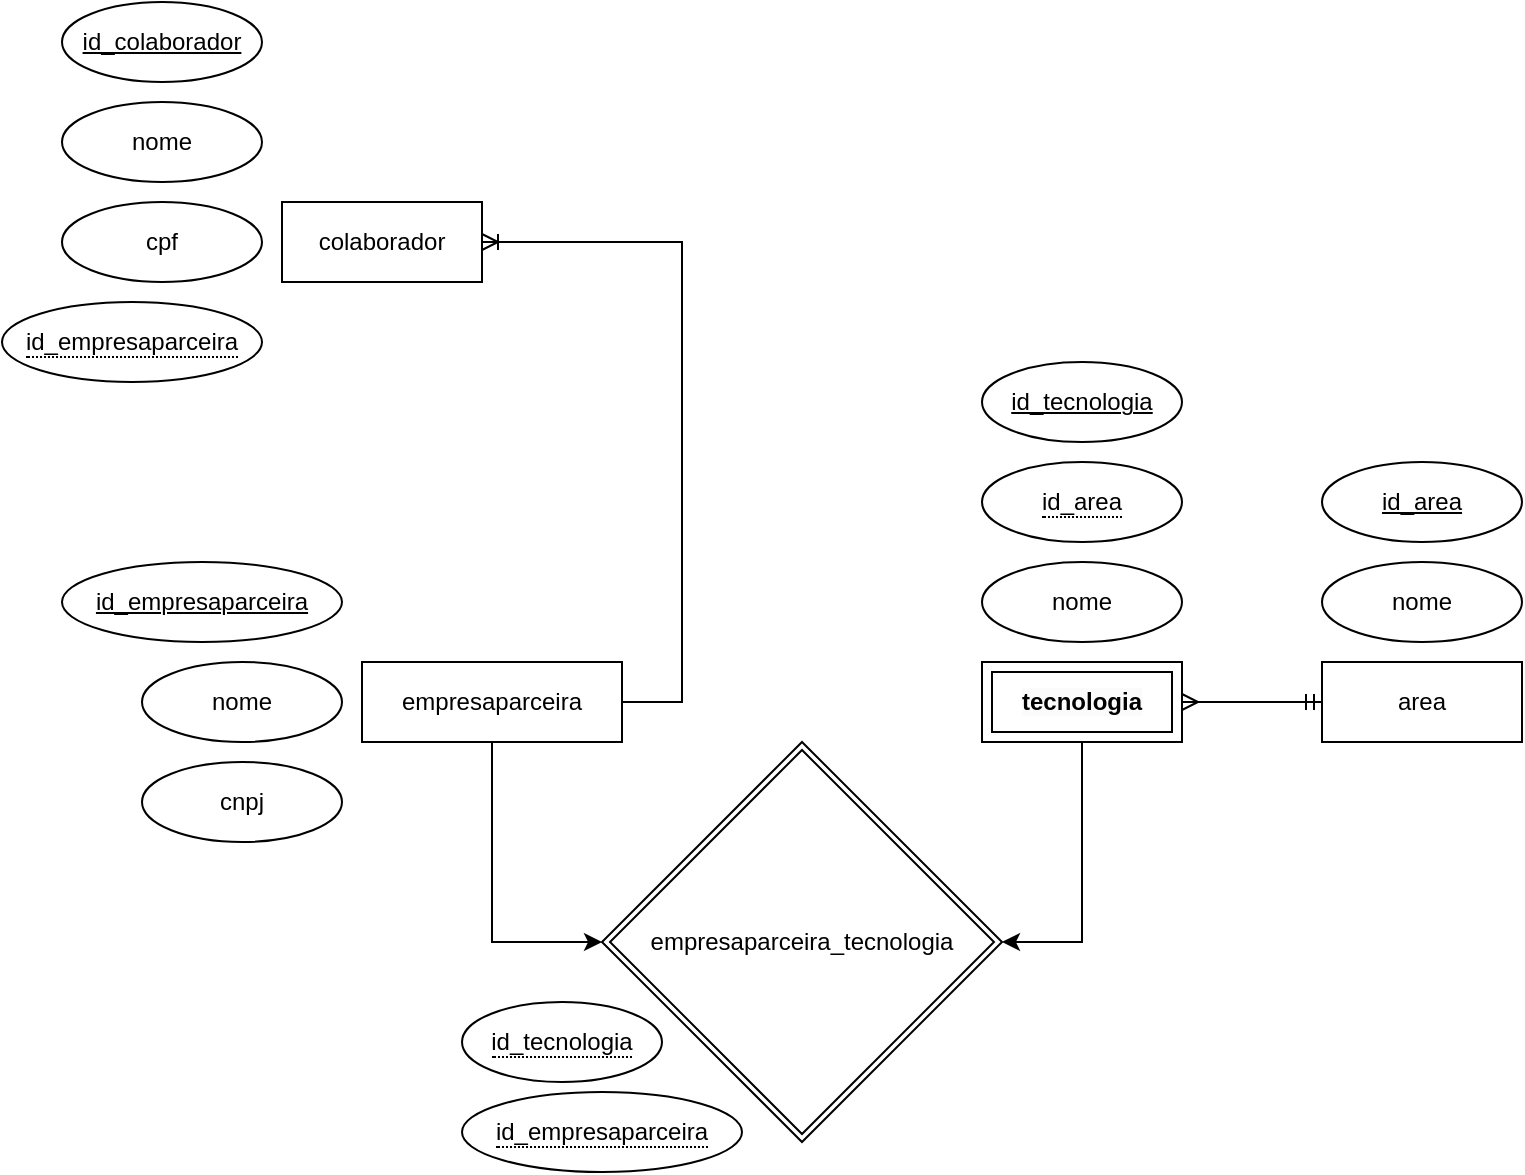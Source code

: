 <mxfile version="21.8.2" type="github">
  <diagram name="Página-1" id="DPRHt69qXv7YlMpt7jG5">
    <mxGraphModel dx="704" dy="458" grid="0" gridSize="10" guides="1" tooltips="1" connect="1" arrows="1" fold="1" page="1" pageScale="1" pageWidth="827" pageHeight="1169" math="0" shadow="0">
      <root>
        <mxCell id="0" />
        <mxCell id="1" parent="0" />
        <mxCell id="4tULTpeQ6Dmpc28uylTT-102" style="edgeStyle=orthogonalEdgeStyle;rounded=0;orthogonalLoop=1;jettySize=auto;html=1;entryX=0;entryY=0.5;entryDx=0;entryDy=0;" parent="1" source="4tULTpeQ6Dmpc28uylTT-88" target="4tULTpeQ6Dmpc28uylTT-99" edge="1">
          <mxGeometry relative="1" as="geometry" />
        </mxCell>
        <mxCell id="4tULTpeQ6Dmpc28uylTT-88" value="empresaparceira" style="whiteSpace=wrap;html=1;align=center;" parent="1" vertex="1">
          <mxGeometry x="200" y="360" width="130" height="40" as="geometry" />
        </mxCell>
        <mxCell id="4tULTpeQ6Dmpc28uylTT-101" style="edgeStyle=orthogonalEdgeStyle;rounded=0;orthogonalLoop=1;jettySize=auto;html=1;entryX=1;entryY=0.5;entryDx=0;entryDy=0;" parent="1" source="4tULTpeQ6Dmpc28uylTT-89" target="4tULTpeQ6Dmpc28uylTT-99" edge="1">
          <mxGeometry relative="1" as="geometry" />
        </mxCell>
        <mxCell id="4tULTpeQ6Dmpc28uylTT-89" value="&lt;span style=&quot;color: rgb(0, 0, 0); font-family: Helvetica; font-size: 12px; font-style: normal; font-variant-ligatures: normal; font-variant-caps: normal; letter-spacing: normal; orphans: 2; text-align: center; text-indent: 0px; text-transform: none; widows: 2; word-spacing: 0px; -webkit-text-stroke-width: 0px; background-color: rgb(251, 251, 251); text-decoration-thickness: initial; text-decoration-style: initial; text-decoration-color: initial; float: none; display: inline !important;&quot;&gt;&lt;b&gt;tecnologia&lt;/b&gt;&lt;/span&gt;" style="whiteSpace=wrap;html=1;align=center;shape=ext;margin=3;double=1;" parent="1" vertex="1">
          <mxGeometry x="510" y="360" width="100" height="40" as="geometry" />
        </mxCell>
        <mxCell id="4tULTpeQ6Dmpc28uylTT-91" value="colaborador" style="whiteSpace=wrap;html=1;align=center;" parent="1" vertex="1">
          <mxGeometry x="160" y="130" width="100" height="40" as="geometry" />
        </mxCell>
        <mxCell id="4tULTpeQ6Dmpc28uylTT-92" value="area" style="shape=label;margin=3;double=1;whiteSpace=wrap;html=1;align=center;" parent="1" vertex="1">
          <mxGeometry x="680" y="360" width="100" height="40" as="geometry" />
        </mxCell>
        <mxCell id="4tULTpeQ6Dmpc28uylTT-97" value="&lt;span style=&quot;border-bottom: 1px dotted&quot;&gt;id_area&lt;br&gt;&lt;/span&gt;" style="whiteSpace=wrap;html=1;align=center;shape=ellipse;margin=3;perimeter=ellipsePerimeter;" parent="1" vertex="1">
          <mxGeometry x="510" y="260" width="100" height="40" as="geometry" />
        </mxCell>
        <mxCell id="4tULTpeQ6Dmpc28uylTT-99" value="empresaparceira_tecnologia" style="shape=rhombus;double=1;perimeter=rhombusPerimeter;whiteSpace=wrap;html=1;align=center;" parent="1" vertex="1">
          <mxGeometry x="320" y="400" width="200" height="200" as="geometry" />
        </mxCell>
        <mxCell id="4tULTpeQ6Dmpc28uylTT-109" value="" style="edgeStyle=entityRelationEdgeStyle;fontSize=12;html=1;endArrow=ERmandOne;rounded=0;startArrow=ERmany;startFill=0;" parent="1" source="4tULTpeQ6Dmpc28uylTT-89" target="4tULTpeQ6Dmpc28uylTT-92" edge="1">
          <mxGeometry width="100" height="100" relative="1" as="geometry">
            <mxPoint x="710" y="370" as="sourcePoint" />
            <mxPoint x="760" y="220" as="targetPoint" />
          </mxGeometry>
        </mxCell>
        <mxCell id="4tULTpeQ6Dmpc28uylTT-110" value="nome" style="ellipse;whiteSpace=wrap;html=1;align=center;" parent="1" vertex="1">
          <mxGeometry x="510" y="310" width="100" height="40" as="geometry" />
        </mxCell>
        <mxCell id="4tULTpeQ6Dmpc28uylTT-111" value="&lt;span style=&quot;border-bottom: 1px dotted&quot;&gt;id_tecnologia&lt;/span&gt;" style="ellipse;whiteSpace=wrap;html=1;align=center;" parent="1" vertex="1">
          <mxGeometry x="250" y="530" width="100" height="40" as="geometry" />
        </mxCell>
        <mxCell id="4tULTpeQ6Dmpc28uylTT-112" value="&lt;span style=&quot;border-bottom: 1px dotted&quot;&gt;id_empresaparceira&lt;/span&gt;" style="ellipse;whiteSpace=wrap;html=1;align=center;" parent="1" vertex="1">
          <mxGeometry x="250" y="575" width="140" height="40" as="geometry" />
        </mxCell>
        <mxCell id="4tULTpeQ6Dmpc28uylTT-118" value="id_empresaparceira" style="whiteSpace=wrap;html=1;align=center;shape=ellipse;perimeter=ellipsePerimeter;fontStyle=4;" parent="1" vertex="1">
          <mxGeometry x="50" y="310" width="140" height="40" as="geometry" />
        </mxCell>
        <mxCell id="4tULTpeQ6Dmpc28uylTT-120" value="nome" style="ellipse;whiteSpace=wrap;html=1;align=center;" parent="1" vertex="1">
          <mxGeometry x="680" y="310" width="100" height="40" as="geometry" />
        </mxCell>
        <mxCell id="4tULTpeQ6Dmpc28uylTT-121" value="id_tecnologia" style="ellipse;whiteSpace=wrap;html=1;align=center;fontStyle=4;" parent="1" vertex="1">
          <mxGeometry x="510" y="210" width="100" height="40" as="geometry" />
        </mxCell>
        <mxCell id="4tULTpeQ6Dmpc28uylTT-122" value="id_area" style="ellipse;whiteSpace=wrap;html=1;align=center;fontStyle=4;" parent="1" vertex="1">
          <mxGeometry x="680" y="260" width="100" height="40" as="geometry" />
        </mxCell>
        <mxCell id="4tULTpeQ6Dmpc28uylTT-123" value="nome" style="ellipse;whiteSpace=wrap;html=1;align=center;" parent="1" vertex="1">
          <mxGeometry x="90" y="360" width="100" height="40" as="geometry" />
        </mxCell>
        <mxCell id="4tULTpeQ6Dmpc28uylTT-124" value="cnpj" style="ellipse;whiteSpace=wrap;html=1;align=center;" parent="1" vertex="1">
          <mxGeometry x="90" y="410" width="100" height="40" as="geometry" />
        </mxCell>
        <mxCell id="4tULTpeQ6Dmpc28uylTT-125" value="&lt;span style=&quot;border-bottom: 1px dotted&quot;&gt;id_empresaparceira&lt;/span&gt;" style="ellipse;whiteSpace=wrap;html=1;align=center;" parent="1" vertex="1">
          <mxGeometry x="20" y="180" width="130" height="40" as="geometry" />
        </mxCell>
        <mxCell id="4tULTpeQ6Dmpc28uylTT-126" value="id_colaborador" style="ellipse;whiteSpace=wrap;html=1;align=center;fontStyle=4;" parent="1" vertex="1">
          <mxGeometry x="50" y="30" width="100" height="40" as="geometry" />
        </mxCell>
        <mxCell id="4tULTpeQ6Dmpc28uylTT-127" value="nome" style="ellipse;whiteSpace=wrap;html=1;align=center;" parent="1" vertex="1">
          <mxGeometry x="50" y="80" width="100" height="40" as="geometry" />
        </mxCell>
        <mxCell id="4tULTpeQ6Dmpc28uylTT-128" value="cpf" style="ellipse;whiteSpace=wrap;html=1;align=center;" parent="1" vertex="1">
          <mxGeometry x="50" y="130" width="100" height="40" as="geometry" />
        </mxCell>
        <mxCell id="4tULTpeQ6Dmpc28uylTT-130" value="" style="edgeStyle=entityRelationEdgeStyle;fontSize=12;html=1;endArrow=ERoneToMany;rounded=0;" parent="1" source="4tULTpeQ6Dmpc28uylTT-88" target="4tULTpeQ6Dmpc28uylTT-91" edge="1">
          <mxGeometry width="100" height="100" relative="1" as="geometry">
            <mxPoint x="270" y="280" as="sourcePoint" />
            <mxPoint x="410" y="190" as="targetPoint" />
            <Array as="points">
              <mxPoint x="290" y="260" />
            </Array>
          </mxGeometry>
        </mxCell>
      </root>
    </mxGraphModel>
  </diagram>
</mxfile>
